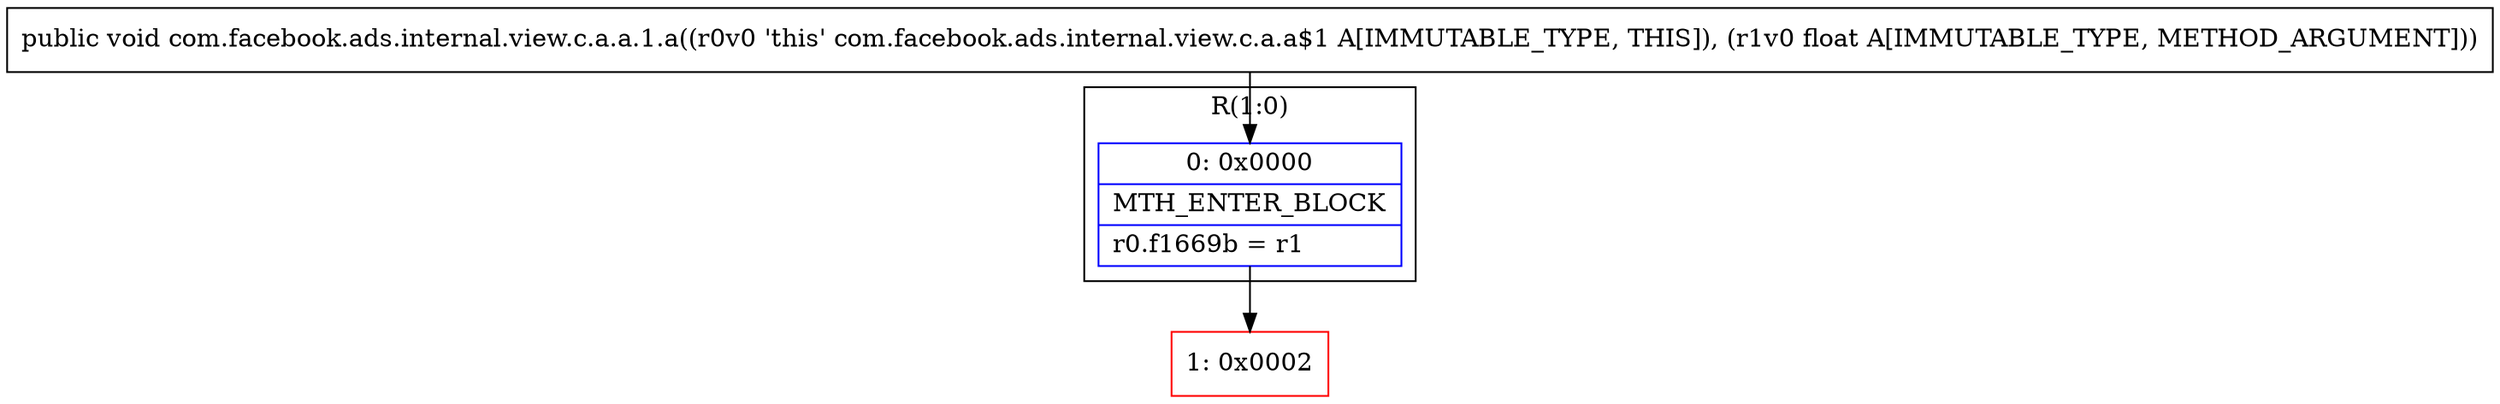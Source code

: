 digraph "CFG forcom.facebook.ads.internal.view.c.a.a.1.a(F)V" {
subgraph cluster_Region_2080049543 {
label = "R(1:0)";
node [shape=record,color=blue];
Node_0 [shape=record,label="{0\:\ 0x0000|MTH_ENTER_BLOCK\l|r0.f1669b = r1\l}"];
}
Node_1 [shape=record,color=red,label="{1\:\ 0x0002}"];
MethodNode[shape=record,label="{public void com.facebook.ads.internal.view.c.a.a.1.a((r0v0 'this' com.facebook.ads.internal.view.c.a.a$1 A[IMMUTABLE_TYPE, THIS]), (r1v0 float A[IMMUTABLE_TYPE, METHOD_ARGUMENT])) }"];
MethodNode -> Node_0;
Node_0 -> Node_1;
}

